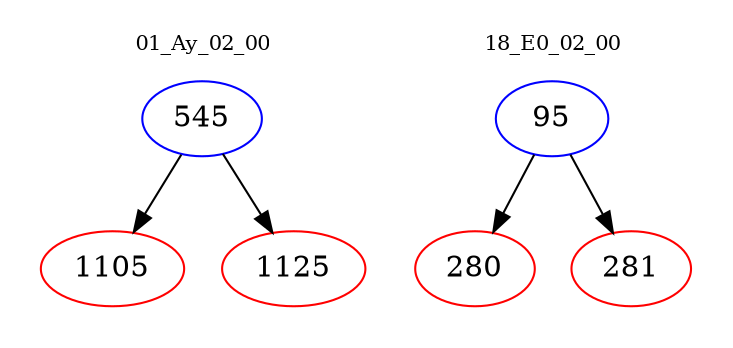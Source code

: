 digraph{
subgraph cluster_0 {
color = white
label = "01_Ay_02_00";
fontsize=10;
T0_545 [label="545", color="blue"]
T0_545 -> T0_1105 [color="black"]
T0_1105 [label="1105", color="red"]
T0_545 -> T0_1125 [color="black"]
T0_1125 [label="1125", color="red"]
}
subgraph cluster_1 {
color = white
label = "18_E0_02_00";
fontsize=10;
T1_95 [label="95", color="blue"]
T1_95 -> T1_280 [color="black"]
T1_280 [label="280", color="red"]
T1_95 -> T1_281 [color="black"]
T1_281 [label="281", color="red"]
}
}
